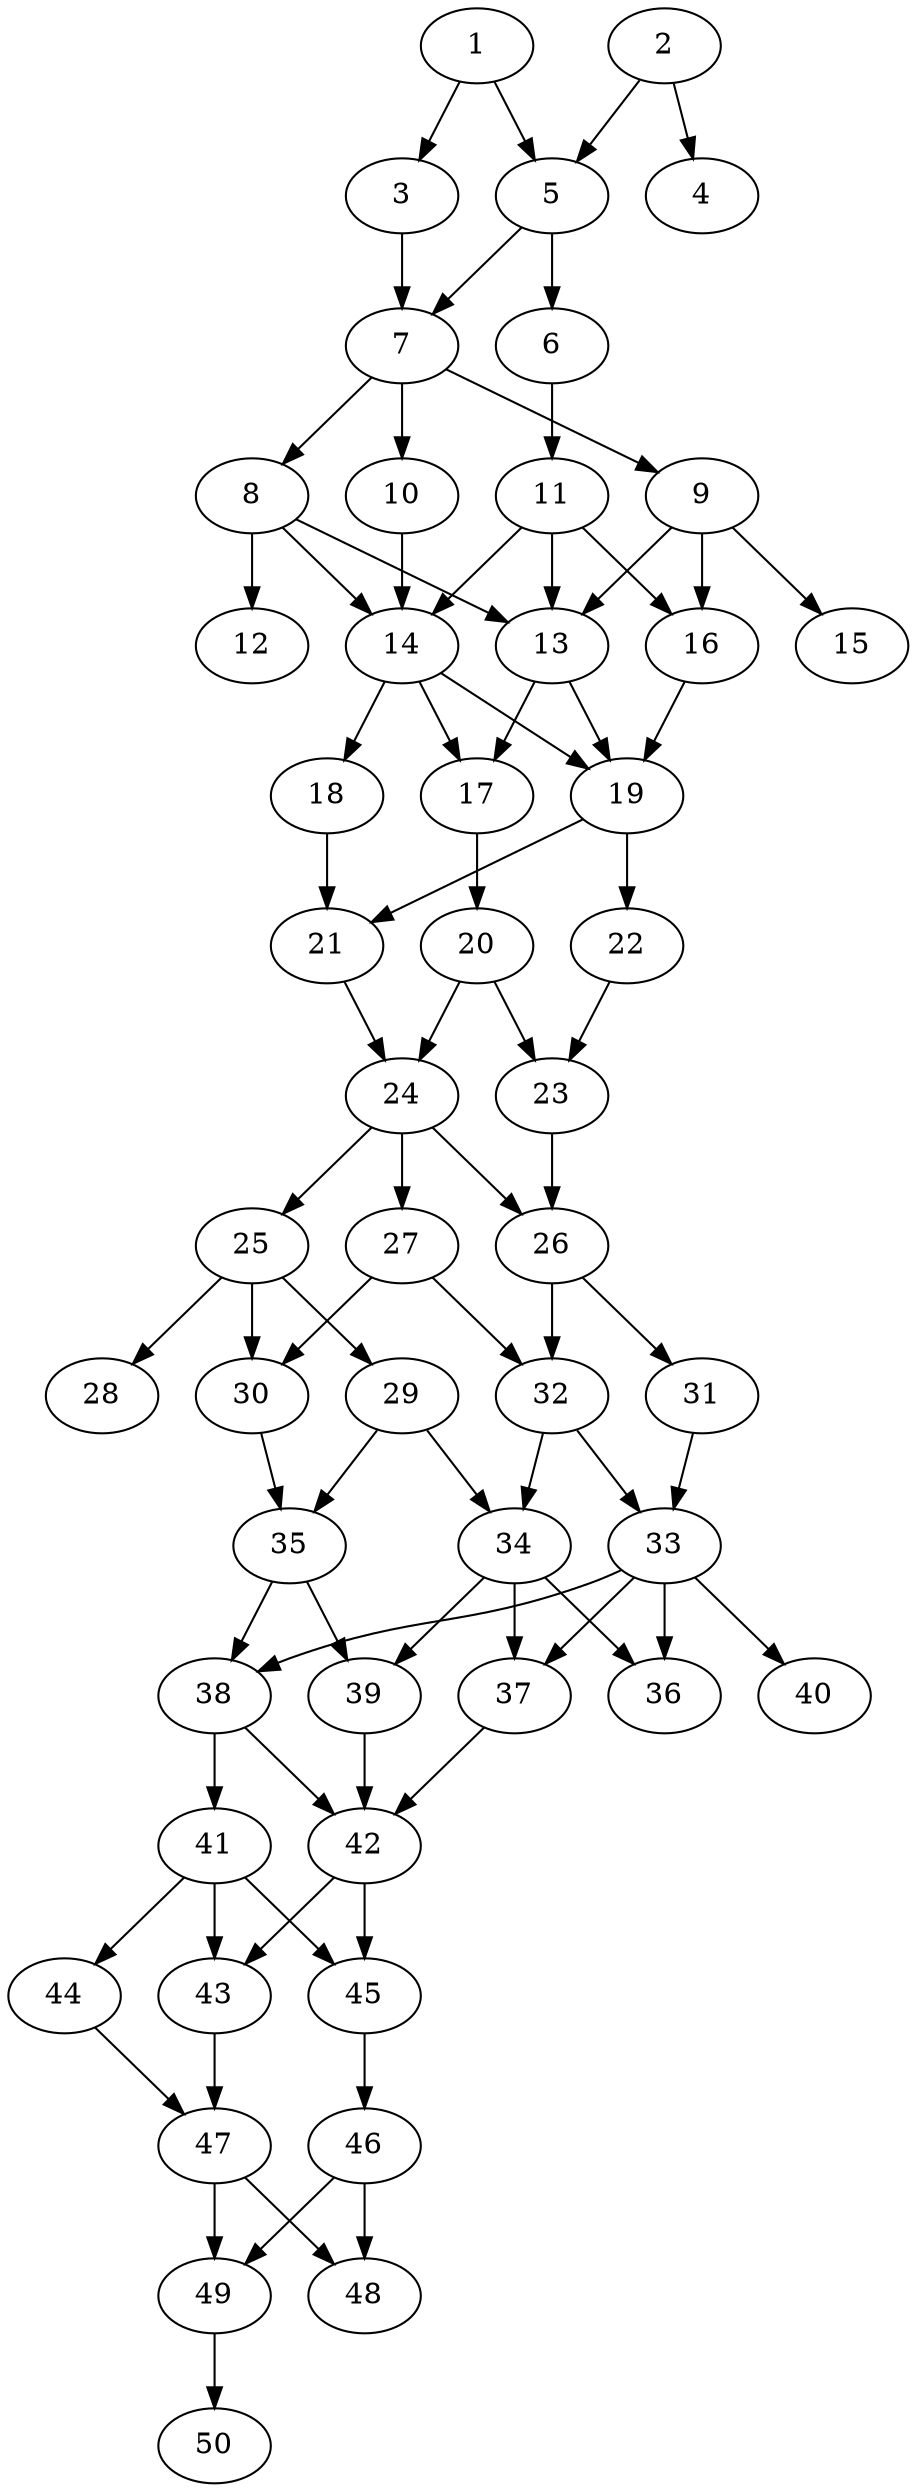 // DAG automatically generated by daggen at Tue Aug  6 16:32:29 2019
// ./daggen --dot -n 50 --ccr 0.3 --fat 0.4 --regular 0.5 --density 0.7 --mindata 5242880 --maxdata 52428800 
digraph G {
  1 [size="138775893", alpha="0.13", expect_size="41632768"] 
  1 -> 3 [size ="41632768"]
  1 -> 5 [size ="41632768"]
  2 [size="149838507", alpha="0.16", expect_size="44951552"] 
  2 -> 4 [size ="44951552"]
  2 -> 5 [size ="44951552"]
  3 [size="135017813", alpha="0.04", expect_size="40505344"] 
  3 -> 7 [size ="40505344"]
  4 [size="77161813", alpha="0.04", expect_size="23148544"] 
  5 [size="65918293", alpha="0.06", expect_size="19775488"] 
  5 -> 6 [size ="19775488"]
  5 -> 7 [size ="19775488"]
  6 [size="129826133", alpha="0.17", expect_size="38947840"] 
  6 -> 11 [size ="38947840"]
  7 [size="104557227", alpha="0.03", expect_size="31367168"] 
  7 -> 8 [size ="31367168"]
  7 -> 9 [size ="31367168"]
  7 -> 10 [size ="31367168"]
  8 [size="105325227", alpha="0.02", expect_size="31597568"] 
  8 -> 12 [size ="31597568"]
  8 -> 13 [size ="31597568"]
  8 -> 14 [size ="31597568"]
  9 [size="169007787", alpha="0.07", expect_size="50702336"] 
  9 -> 13 [size ="50702336"]
  9 -> 15 [size ="50702336"]
  9 -> 16 [size ="50702336"]
  10 [size="58716160", alpha="0.07", expect_size="17614848"] 
  10 -> 14 [size ="17614848"]
  11 [size="111701333", alpha="0.02", expect_size="33510400"] 
  11 -> 13 [size ="33510400"]
  11 -> 14 [size ="33510400"]
  11 -> 16 [size ="33510400"]
  12 [size="58033493", alpha="0.06", expect_size="17410048"] 
  13 [size="23616853", alpha="0.13", expect_size="7085056"] 
  13 -> 17 [size ="7085056"]
  13 -> 19 [size ="7085056"]
  14 [size="58432853", alpha="0.00", expect_size="17529856"] 
  14 -> 17 [size ="17529856"]
  14 -> 18 [size ="17529856"]
  14 -> 19 [size ="17529856"]
  15 [size="92617387", alpha="0.09", expect_size="27785216"] 
  16 [size="142598827", alpha="0.02", expect_size="42779648"] 
  16 -> 19 [size ="42779648"]
  17 [size="117340160", alpha="0.04", expect_size="35202048"] 
  17 -> 20 [size ="35202048"]
  18 [size="143155200", alpha="0.14", expect_size="42946560"] 
  18 -> 21 [size ="42946560"]
  19 [size="159740587", alpha="0.02", expect_size="47922176"] 
  19 -> 21 [size ="47922176"]
  19 -> 22 [size ="47922176"]
  20 [size="55186773", alpha="0.13", expect_size="16556032"] 
  20 -> 23 [size ="16556032"]
  20 -> 24 [size ="16556032"]
  21 [size="109711360", alpha="0.18", expect_size="32913408"] 
  21 -> 24 [size ="32913408"]
  22 [size="127665493", alpha="0.01", expect_size="38299648"] 
  22 -> 23 [size ="38299648"]
  23 [size="173107200", alpha="0.19", expect_size="51932160"] 
  23 -> 26 [size ="51932160"]
  24 [size="114544640", alpha="0.04", expect_size="34363392"] 
  24 -> 25 [size ="34363392"]
  24 -> 26 [size ="34363392"]
  24 -> 27 [size ="34363392"]
  25 [size="117995520", alpha="0.15", expect_size="35398656"] 
  25 -> 28 [size ="35398656"]
  25 -> 29 [size ="35398656"]
  25 -> 30 [size ="35398656"]
  26 [size="29634560", alpha="0.01", expect_size="8890368"] 
  26 -> 31 [size ="8890368"]
  26 -> 32 [size ="8890368"]
  27 [size="44236800", alpha="0.17", expect_size="13271040"] 
  27 -> 30 [size ="13271040"]
  27 -> 32 [size ="13271040"]
  28 [size="72891733", alpha="0.05", expect_size="21867520"] 
  29 [size="22070613", alpha="0.12", expect_size="6621184"] 
  29 -> 34 [size ="6621184"]
  29 -> 35 [size ="6621184"]
  30 [size="40519680", alpha="0.05", expect_size="12155904"] 
  30 -> 35 [size ="12155904"]
  31 [size="140383573", alpha="0.09", expect_size="42115072"] 
  31 -> 33 [size ="42115072"]
  32 [size="128399360", alpha="0.18", expect_size="38519808"] 
  32 -> 33 [size ="38519808"]
  32 -> 34 [size ="38519808"]
  33 [size="136925867", alpha="0.09", expect_size="41077760"] 
  33 -> 36 [size ="41077760"]
  33 -> 37 [size ="41077760"]
  33 -> 38 [size ="41077760"]
  33 -> 40 [size ="41077760"]
  34 [size="126225067", alpha="0.04", expect_size="37867520"] 
  34 -> 36 [size ="37867520"]
  34 -> 37 [size ="37867520"]
  34 -> 39 [size ="37867520"]
  35 [size="155979093", alpha="0.09", expect_size="46793728"] 
  35 -> 38 [size ="46793728"]
  35 -> 39 [size ="46793728"]
  36 [size="117346987", alpha="0.10", expect_size="35204096"] 
  37 [size="122685440", alpha="0.04", expect_size="36805632"] 
  37 -> 42 [size ="36805632"]
  38 [size="101782187", alpha="0.13", expect_size="30534656"] 
  38 -> 41 [size ="30534656"]
  38 -> 42 [size ="30534656"]
  39 [size="142496427", alpha="0.01", expect_size="42748928"] 
  39 -> 42 [size ="42748928"]
  40 [size="81786880", alpha="0.14", expect_size="24536064"] 
  41 [size="118183253", alpha="0.18", expect_size="35454976"] 
  41 -> 43 [size ="35454976"]
  41 -> 44 [size ="35454976"]
  41 -> 45 [size ="35454976"]
  42 [size="31334400", alpha="0.16", expect_size="9400320"] 
  42 -> 43 [size ="9400320"]
  42 -> 45 [size ="9400320"]
  43 [size="19090773", alpha="0.14", expect_size="5727232"] 
  43 -> 47 [size ="5727232"]
  44 [size="87592960", alpha="0.05", expect_size="26277888"] 
  44 -> 47 [size ="26277888"]
  45 [size="120514560", alpha="0.08", expect_size="36154368"] 
  45 -> 46 [size ="36154368"]
  46 [size="35710293", alpha="0.12", expect_size="10713088"] 
  46 -> 48 [size ="10713088"]
  46 -> 49 [size ="10713088"]
  47 [size="115595947", alpha="0.01", expect_size="34678784"] 
  47 -> 48 [size ="34678784"]
  47 -> 49 [size ="34678784"]
  48 [size="145455787", alpha="0.16", expect_size="43636736"] 
  49 [size="93685760", alpha="0.11", expect_size="28105728"] 
  49 -> 50 [size ="28105728"]
  50 [size="102557013", alpha="0.10", expect_size="30767104"] 
}
